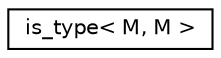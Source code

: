 digraph "Graphical Class Hierarchy"
{
 // LATEX_PDF_SIZE
  edge [fontname="Helvetica",fontsize="10",labelfontname="Helvetica",labelfontsize="10"];
  node [fontname="Helvetica",fontsize="10",shape=record];
  rankdir="LR";
  Node0 [label="is_type\< M, M \>",height=0.2,width=0.4,color="black", fillcolor="white", style="filled",URL="$structmbed_1_1detail_1_1is__type.html",tooltip=" "];
}
